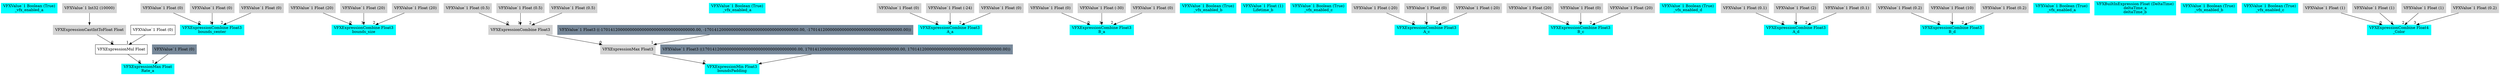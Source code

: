 digraph G {
node0 [shape="box" color="cyan" style="filled" label="VFXValue`1 Boolean (True)
_vfx_enabled_a"]
node1 [shape="box" color="cyan" style="filled" label="VFXExpressionMax Float
Rate_a"]
node2 [shape="box" label="VFXExpressionMul Float"]
node3 [shape="box" color="lightgray" style="filled" label="VFXExpressionCastIntToFloat Float"]
node4 [shape="box" color="lightgray" style="filled" label="VFXValue`1 Int32 (10000)"]
node5 [shape="box" label="VFXValue`1 Float (0)"]
node6 [shape="box" color="lightslategray" style="filled" label="VFXValue`1 Float (0)"]
node7 [shape="box" color="cyan" style="filled" label="VFXExpressionCombine Float3
bounds_center"]
node8 [shape="box" color="lightgray" style="filled" label="VFXValue`1 Float (0)"]
node9 [shape="box" color="lightgray" style="filled" label="VFXValue`1 Float (0)"]
node10 [shape="box" color="lightgray" style="filled" label="VFXValue`1 Float (0)"]
node11 [shape="box" color="cyan" style="filled" label="VFXExpressionCombine Float3
bounds_size"]
node12 [shape="box" color="lightgray" style="filled" label="VFXValue`1 Float (20)"]
node13 [shape="box" color="lightgray" style="filled" label="VFXValue`1 Float (20)"]
node14 [shape="box" color="lightgray" style="filled" label="VFXValue`1 Float (20)"]
node15 [shape="box" color="cyan" style="filled" label="VFXExpressionMin Float3
boundsPadding"]
node16 [shape="box" color="lightgray" style="filled" label="VFXExpressionMax Float3"]
node17 [shape="box" color="lightgray" style="filled" label="VFXExpressionCombine Float3"]
node18 [shape="box" color="lightgray" style="filled" label="VFXValue`1 Float (0.5)"]
node19 [shape="box" color="lightgray" style="filled" label="VFXValue`1 Float (0.5)"]
node20 [shape="box" color="lightgray" style="filled" label="VFXValue`1 Float (0.5)"]
node21 [shape="box" color="lightslategray" style="filled" label="VFXValue`1 Float3 ((-170141200000000000000000000000000000000.00, -170141200000000000000000000000000000000.00, -170141200000000000000000000000000000000.00))"]
node22 [shape="box" color="lightslategray" style="filled" label="VFXValue`1 Float3 ((170141200000000000000000000000000000000.00, 170141200000000000000000000000000000000.00, 170141200000000000000000000000000000000.00))"]
node23 [shape="box" color="cyan" style="filled" label="VFXValue`1 Boolean (True)
_vfx_enabled_a"]
node24 [shape="box" color="cyan" style="filled" label="VFXExpressionCombine Float3
A_a"]
node25 [shape="box" color="lightgray" style="filled" label="VFXValue`1 Float (0)"]
node26 [shape="box" color="lightgray" style="filled" label="VFXValue`1 Float (-24)"]
node27 [shape="box" color="lightgray" style="filled" label="VFXValue`1 Float (0)"]
node28 [shape="box" color="cyan" style="filled" label="VFXExpressionCombine Float3
B_a"]
node29 [shape="box" color="lightgray" style="filled" label="VFXValue`1 Float (0)"]
node30 [shape="box" color="lightgray" style="filled" label="VFXValue`1 Float (-30)"]
node31 [shape="box" color="lightgray" style="filled" label="VFXValue`1 Float (0)"]
node32 [shape="box" color="cyan" style="filled" label="VFXValue`1 Boolean (True)
_vfx_enabled_b"]
node33 [shape="box" color="cyan" style="filled" label="VFXValue`1 Float (1)
Lifetime_b"]
node34 [shape="box" color="cyan" style="filled" label="VFXValue`1 Boolean (True)
_vfx_enabled_c"]
node35 [shape="box" color="cyan" style="filled" label="VFXExpressionCombine Float3
A_c"]
node36 [shape="box" color="lightgray" style="filled" label="VFXValue`1 Float (-20)"]
node37 [shape="box" color="lightgray" style="filled" label="VFXValue`1 Float (0)"]
node38 [shape="box" color="lightgray" style="filled" label="VFXValue`1 Float (-20)"]
node39 [shape="box" color="cyan" style="filled" label="VFXExpressionCombine Float3
B_c"]
node40 [shape="box" color="lightgray" style="filled" label="VFXValue`1 Float (20)"]
node41 [shape="box" color="lightgray" style="filled" label="VFXValue`1 Float (0)"]
node42 [shape="box" color="lightgray" style="filled" label="VFXValue`1 Float (20)"]
node43 [shape="box" color="cyan" style="filled" label="VFXValue`1 Boolean (True)
_vfx_enabled_d"]
node44 [shape="box" color="cyan" style="filled" label="VFXExpressionCombine Float3
A_d"]
node45 [shape="box" color="lightgray" style="filled" label="VFXValue`1 Float (0.1)"]
node46 [shape="box" color="lightgray" style="filled" label="VFXValue`1 Float (2)"]
node47 [shape="box" color="lightgray" style="filled" label="VFXValue`1 Float (0.1)"]
node48 [shape="box" color="cyan" style="filled" label="VFXExpressionCombine Float3
B_d"]
node49 [shape="box" color="lightgray" style="filled" label="VFXValue`1 Float (0.2)"]
node50 [shape="box" color="lightgray" style="filled" label="VFXValue`1 Float (10)"]
node51 [shape="box" color="lightgray" style="filled" label="VFXValue`1 Float (0.2)"]
node52 [shape="box" color="cyan" style="filled" label="VFXValue`1 Boolean (True)
_vfx_enabled_a"]
node53 [shape="box" color="cyan" style="filled" label="VFXBuiltInExpression Float (DeltaTime)
deltaTime_a
deltaTime_b"]
node54 [shape="box" color="cyan" style="filled" label="VFXValue`1 Boolean (True)
_vfx_enabled_b"]
node55 [shape="box" color="cyan" style="filled" label="VFXValue`1 Boolean (True)
_vfx_enabled_c"]
node56 [shape="box" color="cyan" style="filled" label="VFXExpressionCombine Float4
_Color"]
node57 [shape="box" color="lightgray" style="filled" label="VFXValue`1 Float (1)"]
node58 [shape="box" color="lightgray" style="filled" label="VFXValue`1 Float (1)"]
node59 [shape="box" color="lightgray" style="filled" label="VFXValue`1 Float (1)"]
node60 [shape="box" color="lightgray" style="filled" label="VFXValue`1 Float (0.2)"]
node2 -> node1 [headlabel="0"]
node6 -> node1 [headlabel="1"]
node3 -> node2 [headlabel="0"]
node5 -> node2 [headlabel="1"]
node4 -> node3 
node8 -> node7 [headlabel="0"]
node9 -> node7 [headlabel="1"]
node10 -> node7 [headlabel="2"]
node12 -> node11 [headlabel="0"]
node13 -> node11 [headlabel="1"]
node14 -> node11 [headlabel="2"]
node16 -> node15 [headlabel="0"]
node22 -> node15 [headlabel="1"]
node17 -> node16 [headlabel="0"]
node21 -> node16 [headlabel="1"]
node18 -> node17 [headlabel="0"]
node19 -> node17 [headlabel="1"]
node20 -> node17 [headlabel="2"]
node25 -> node24 [headlabel="0"]
node26 -> node24 [headlabel="1"]
node27 -> node24 [headlabel="2"]
node29 -> node28 [headlabel="0"]
node30 -> node28 [headlabel="1"]
node31 -> node28 [headlabel="2"]
node36 -> node35 [headlabel="0"]
node37 -> node35 [headlabel="1"]
node38 -> node35 [headlabel="2"]
node40 -> node39 [headlabel="0"]
node41 -> node39 [headlabel="1"]
node42 -> node39 [headlabel="2"]
node45 -> node44 [headlabel="0"]
node46 -> node44 [headlabel="1"]
node47 -> node44 [headlabel="2"]
node49 -> node48 [headlabel="0"]
node50 -> node48 [headlabel="1"]
node51 -> node48 [headlabel="2"]
node57 -> node56 [headlabel="0"]
node58 -> node56 [headlabel="1"]
node59 -> node56 [headlabel="2"]
node60 -> node56 [headlabel="3"]
}
